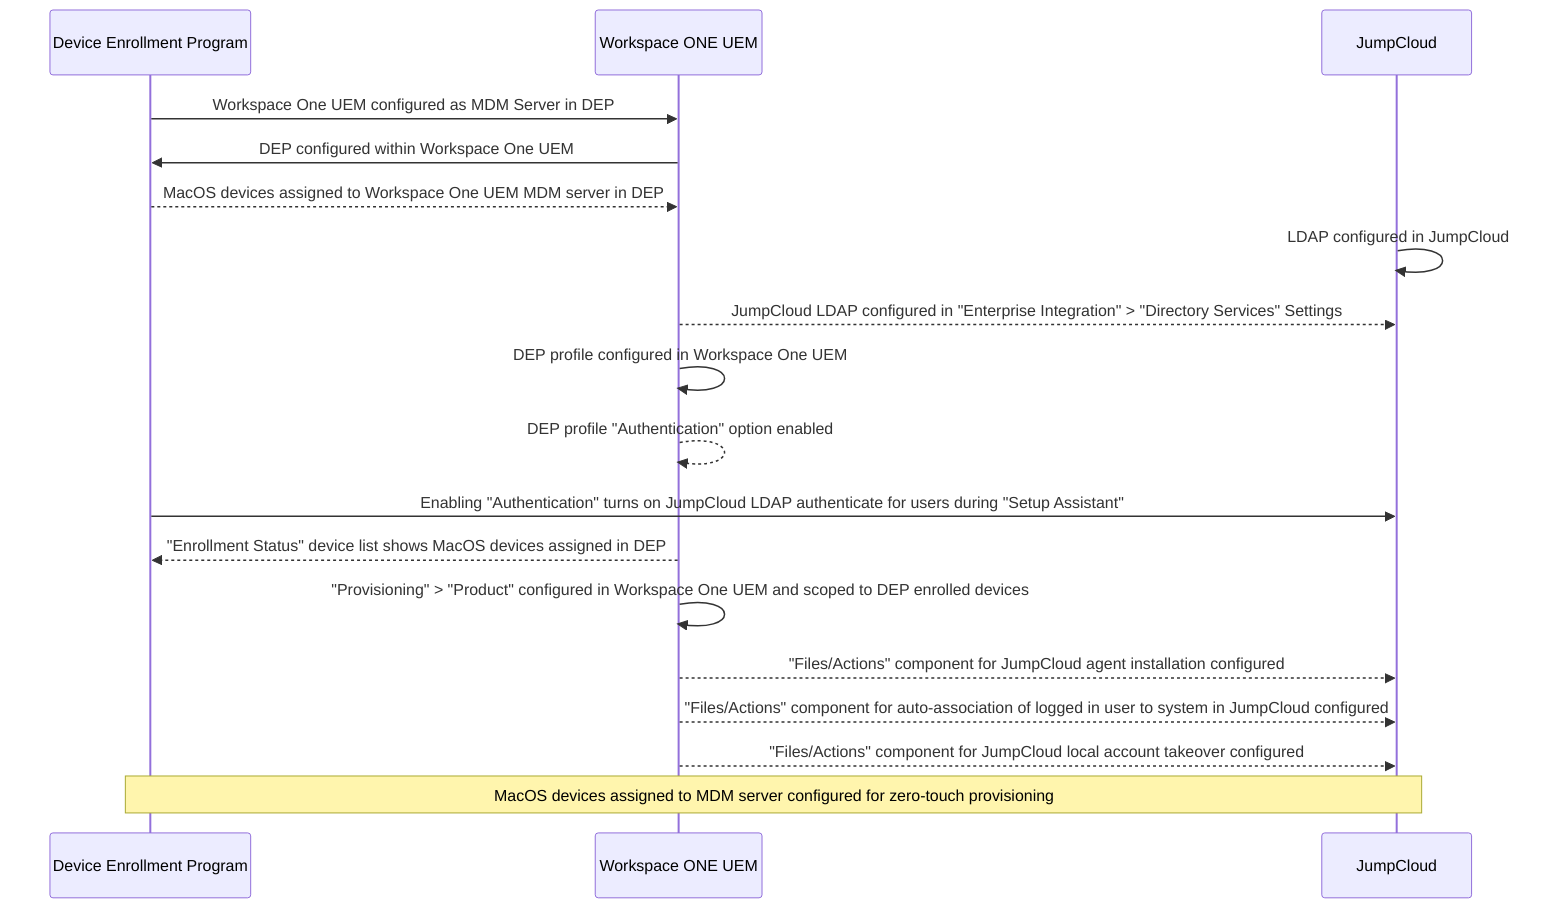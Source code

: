 sequenceDiagram
    participant DEP as Device Enrollment Program
    participant WSO as Workspace ONE UEM
    participant JC as JumpCloud

    DEP->>WSO: Workspace One UEM configured as MDM Server in DEP
    WSO->>DEP: DEP configured within Workspace One UEM
    DEP-->>WSO: MacOS devices assigned to Workspace One UEM MDM server in DEP
    JC->>JC: LDAP configured in JumpCloud
    WSO-->>JC: JumpCloud LDAP configured in "Enterprise Integration" > "Directory Services" Settings
    WSO->>WSO: DEP profile configured in Workspace One UEM
    WSO-->>WSO: DEP profile "Authentication" option enabled
    DEP->>JC: Enabling "Authentication" turns on JumpCloud LDAP authenticate for users during "Setup Assistant"
    WSO-->>DEP: "Enrollment Status" device list shows MacOS devices assigned in DEP
    WSO->>WSO: "Provisioning" > "Product" configured in Workspace One UEM and scoped to DEP enrolled  devices
    WSO-->>JC: "Files/Actions" component for JumpCloud agent installation configured
    WSO-->>JC: "Files/Actions" component for auto-association of logged in user to system in JumpCloud configured
    WSO-->>JC: "Files/Actions" component for JumpCloud local account takeover configured
   Note over DEP, JC:MacOS devices assigned to MDM server configured for zero-touch provisioning